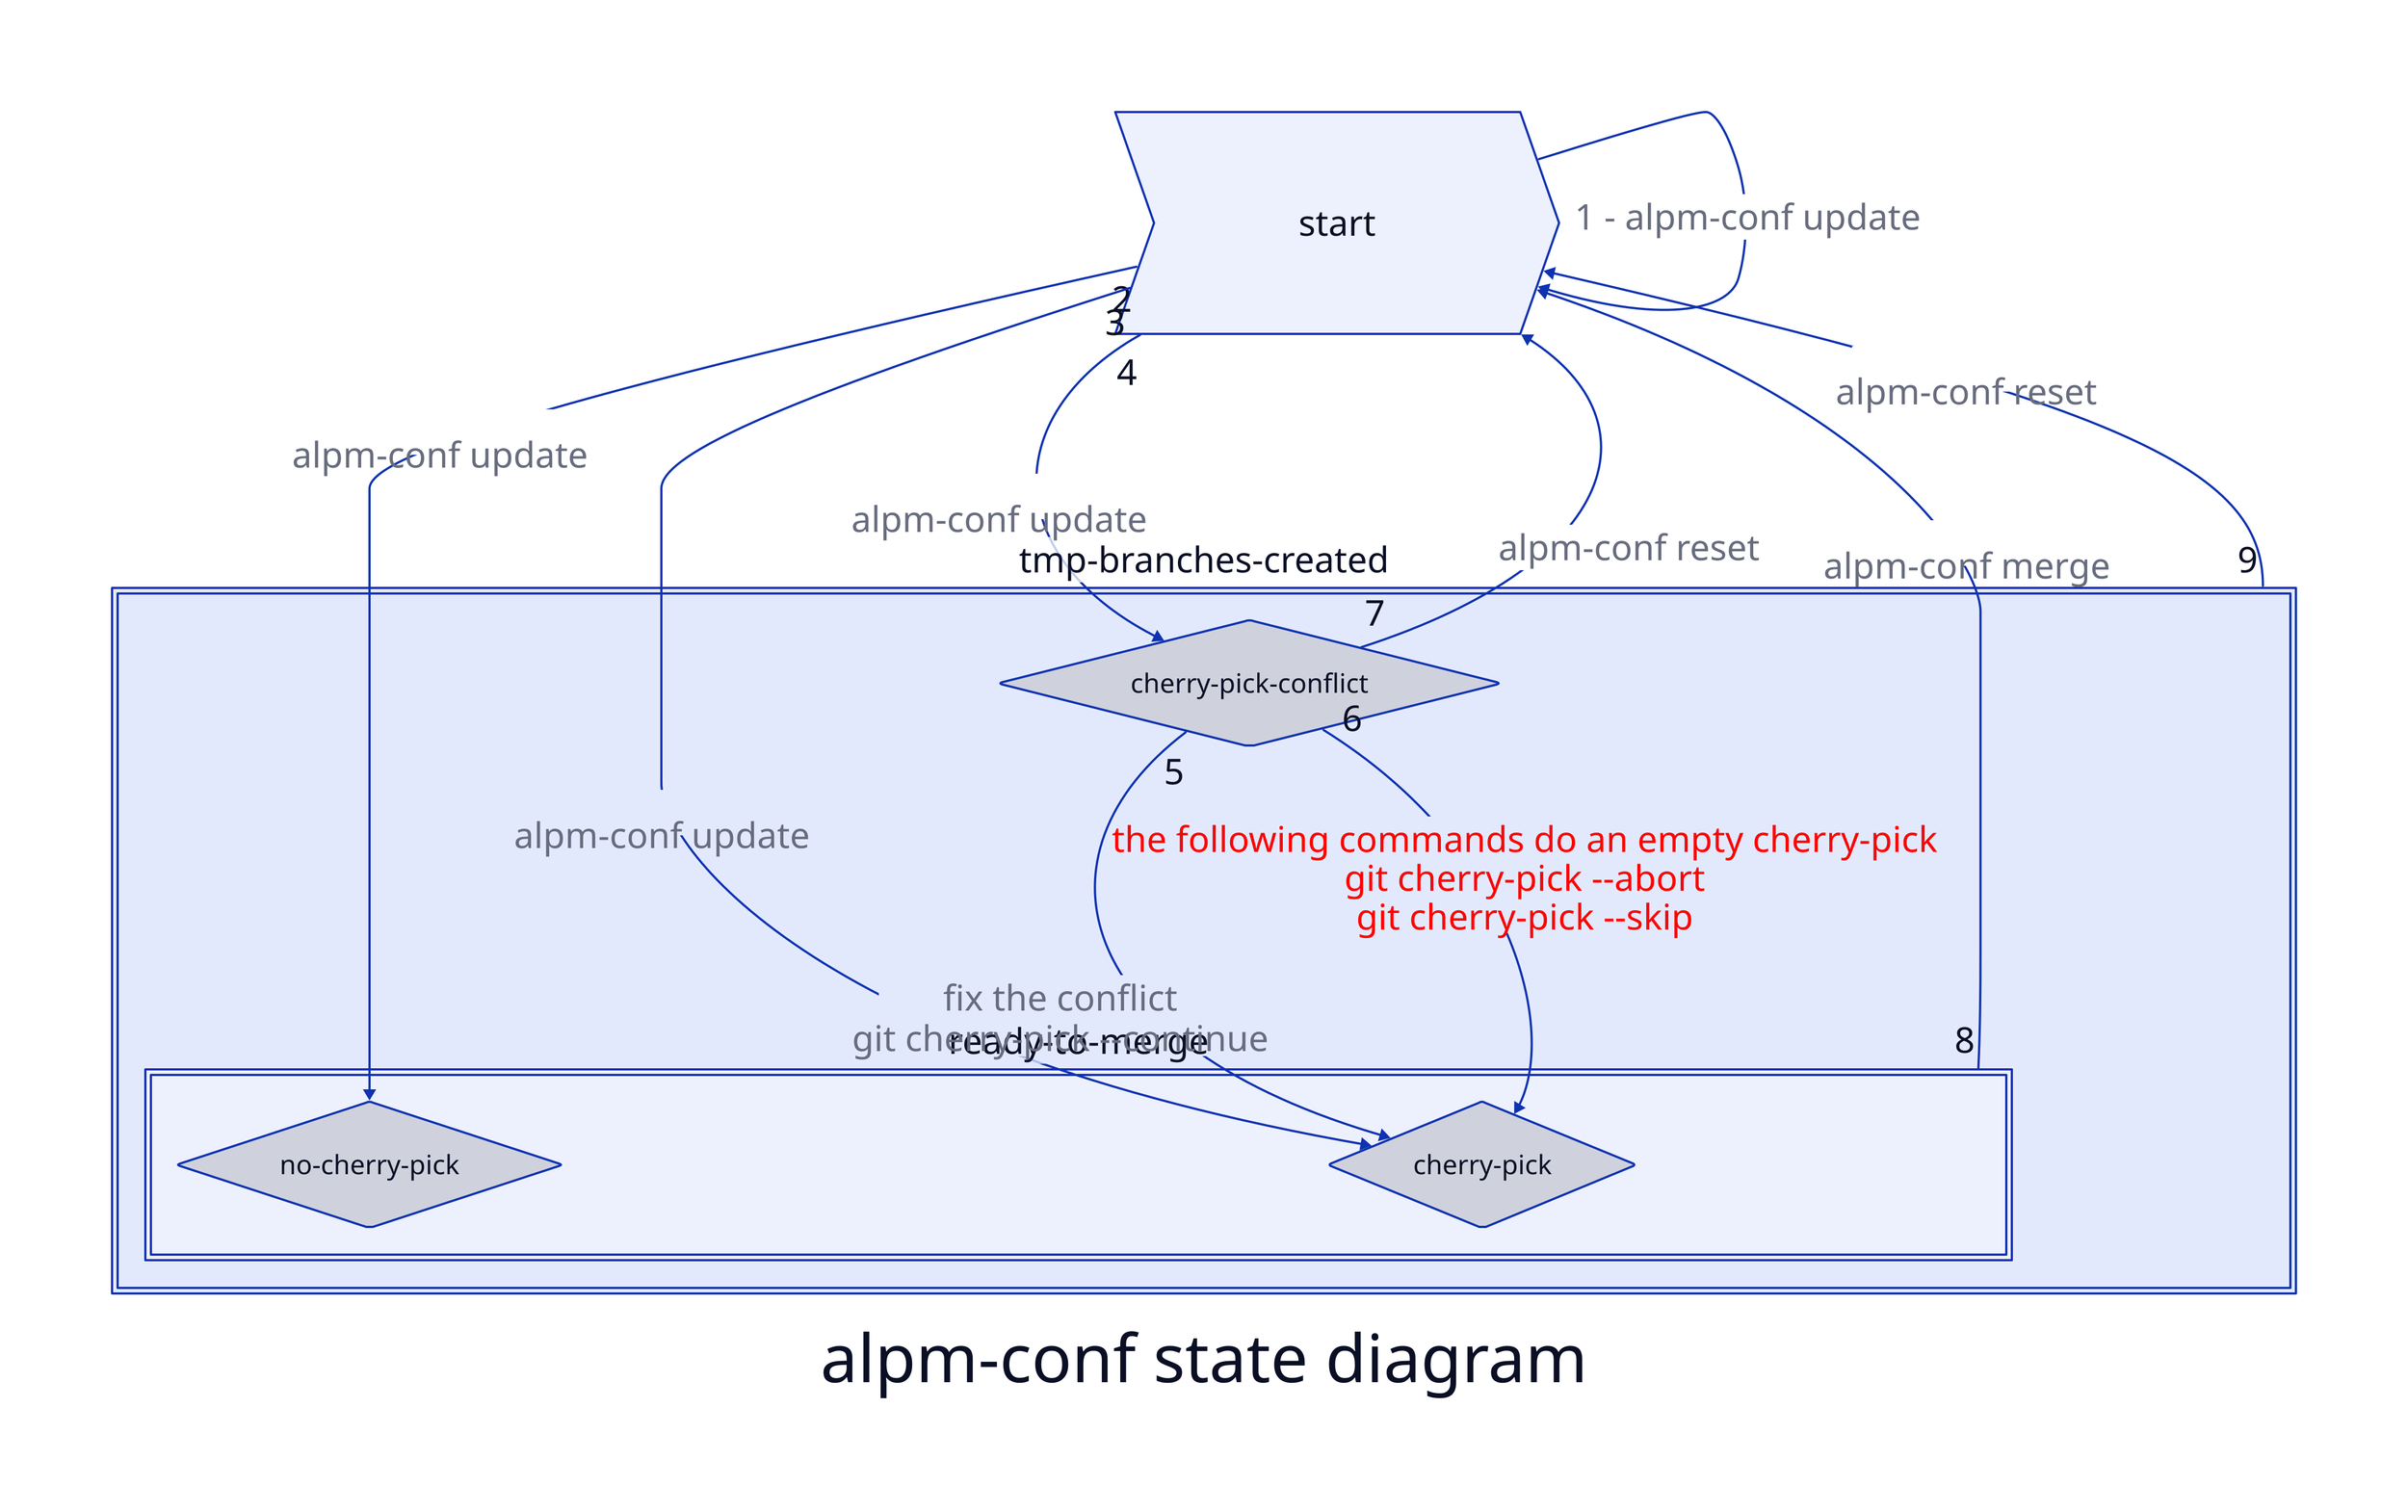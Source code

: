 vars: {
   d2-config: {
        layout-engine: elk
        # Terminal theme code.
        theme-id: 0
    }
    fix conflict:\
        fix the conflict \n\
        git cherry-pick --continue
    empty cherry-pick:\
        the following commands do an empty cherry-pick \n\
        git cherry-pick --abort\n\
        git cherry-pick --skip
}

classes: {
    state: {
        shape: diamond
        style: {font-size: 24}
    }
    container {
        shape: rectangle
        style: {font-size: 32}
    }
    connection {
        style: {font-size: 32}
    }
}

title: alpm-conf state diagram {
    shape: text
    near: bottom-center
    style: {
        font-size: 60
        bold: true
    }
}

# States.
start: {
    shape: step
    height: 200
    width: 400
    style: {font-size: 32}
}

branches: tmp-branches-created {
    class: container
    style: {double-border: true}
    merge: ready-to-merge {
        class: container
        style: {double-border: true}
        no-cherry-pick.class: state
        cherry-pick.class: state
    }
    conflict: cherry-pick-conflict {class: state}
}

# Connections.
# Some labels start with "\n\" to prevent the stroke overwritting the label.
start -> start: 1 - alpm-conf update {class: connection}
start -> branches.merge.no-cherry-pick: \n\
    alpm-conf update {
        class: connection
        source-arrowhead: 2
    }
start -> branches.merge.cherry-pick: \n\
    alpm-conf update {
        class: connection
        source-arrowhead: 3
    }
start -> branches.conflict: \n\
    alpm-conf update {
        class: connection
        source-arrowhead: 4
    }
branches.conflict -> branches.merge.cherry-pick: ${fix conflict} {
        class: connection
        source-arrowhead: 5
    }
branches.conflict -> branches.merge.cherry-pick: ${empty cherry-pick} {
        class: connection
        style: {font-color: red}
        source-arrowhead: 6
    }
branches.conflict -> start: alpm-conf reset {
        class: connection
        source-arrowhead: 7
    }
branches.merge -> start: \n\
    alpm-conf merge {
        class: connection
        source-arrowhead: 8
    }
branches -> start : \n\
    alpm-conf reset {
        class: connection
        source-arrowhead: 9
    }
